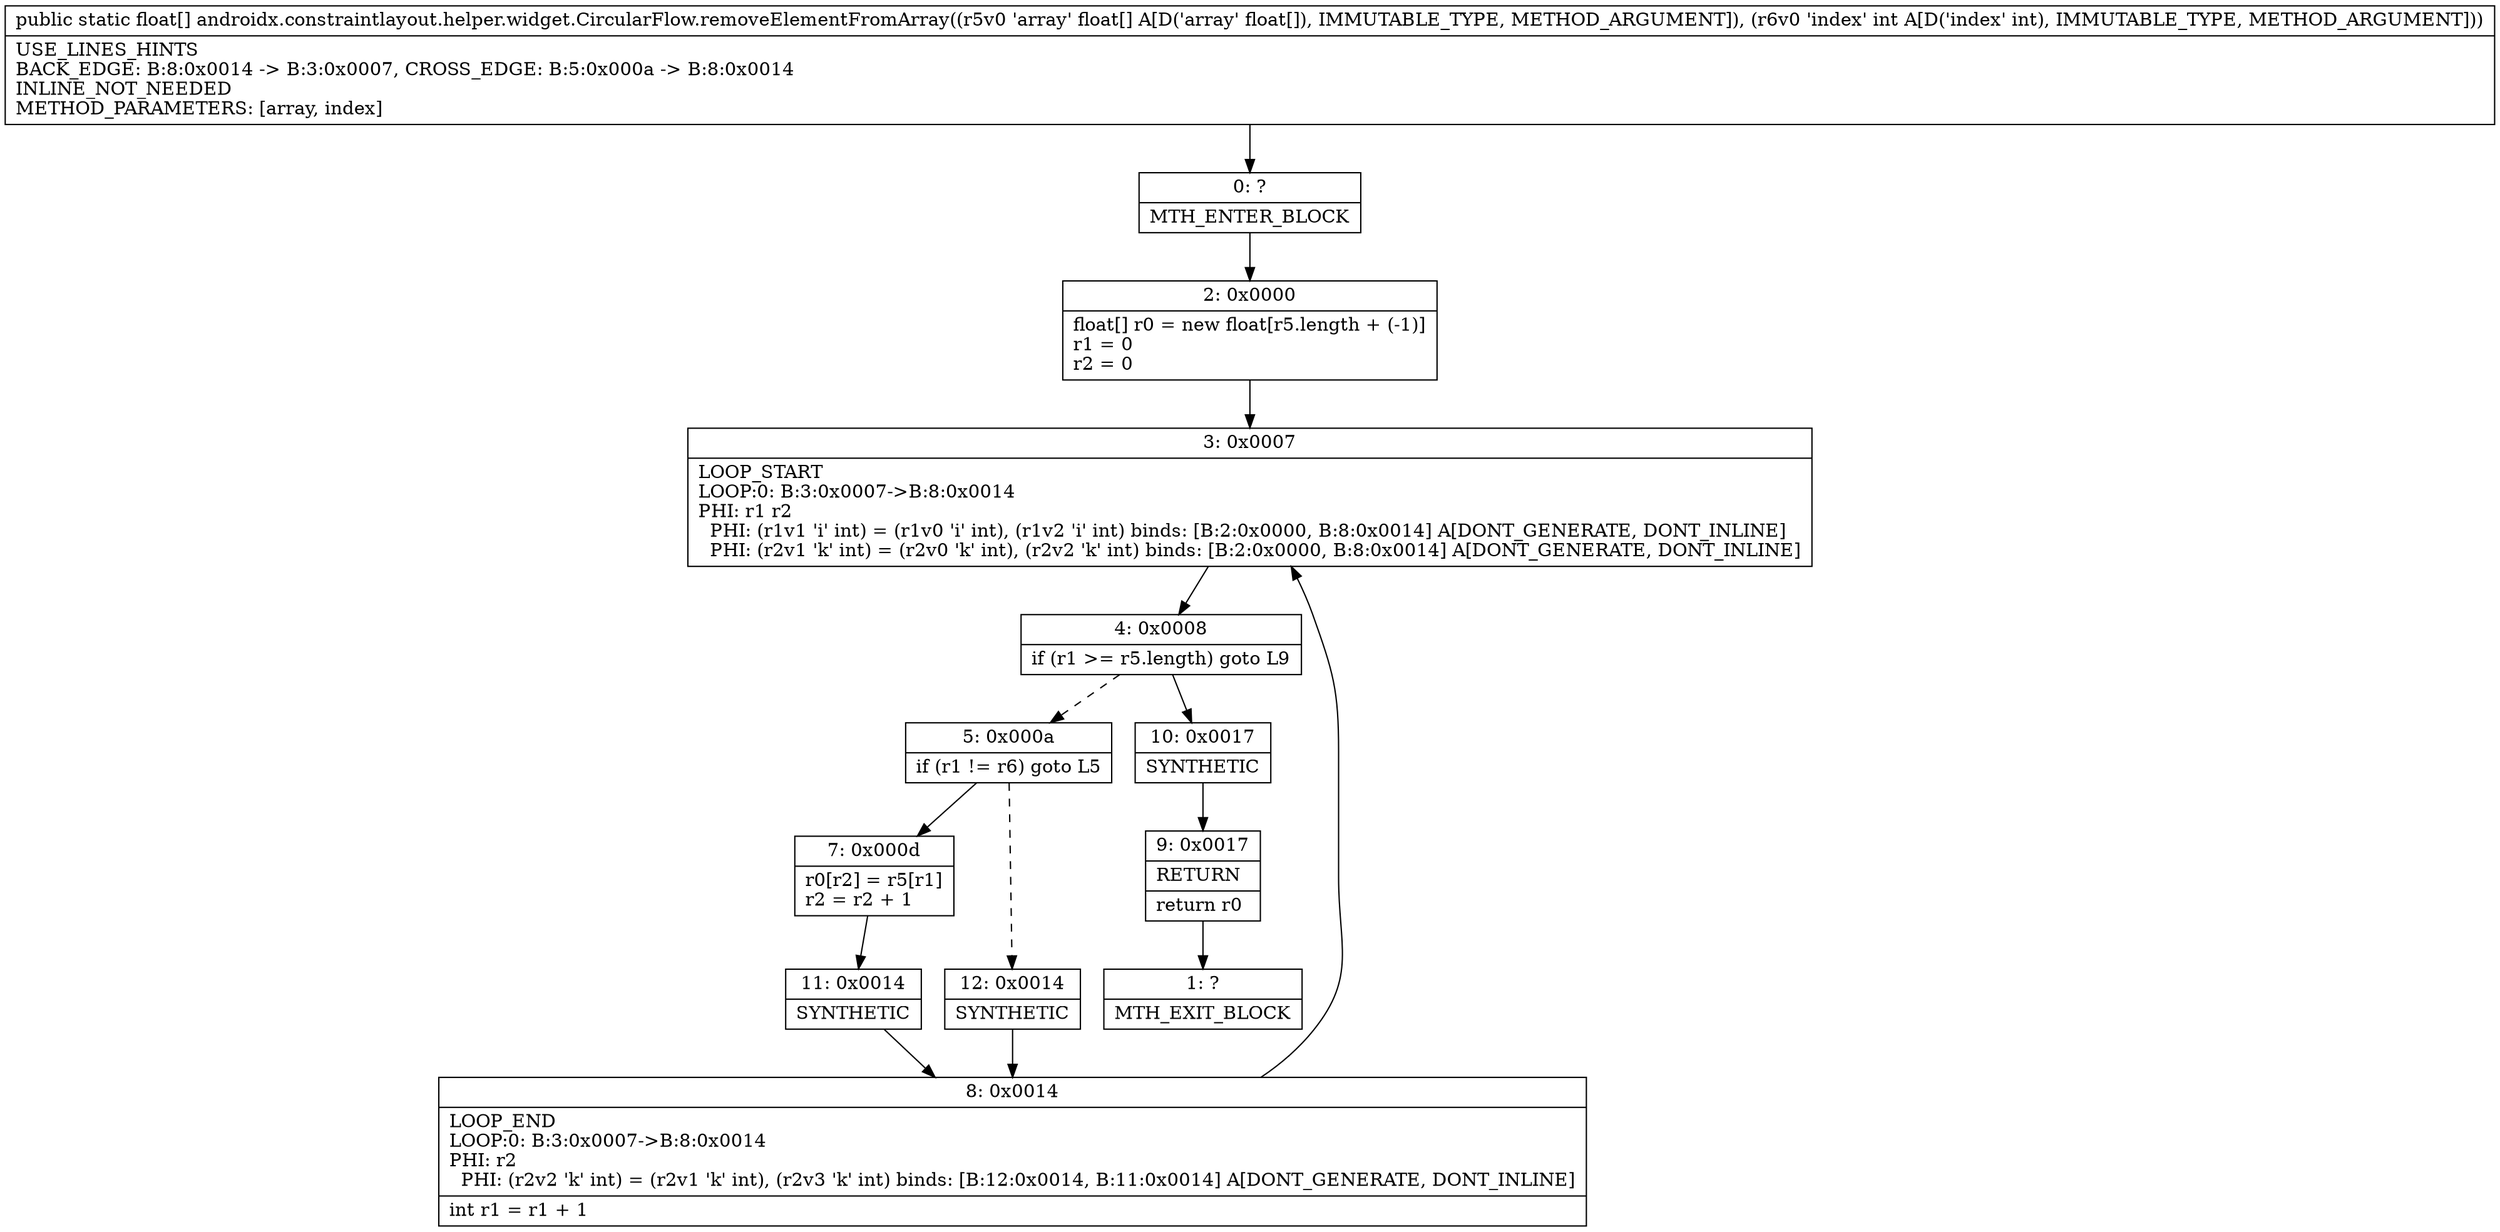 digraph "CFG forandroidx.constraintlayout.helper.widget.CircularFlow.removeElementFromArray([FI)[F" {
Node_0 [shape=record,label="{0\:\ ?|MTH_ENTER_BLOCK\l}"];
Node_2 [shape=record,label="{2\:\ 0x0000|float[] r0 = new float[r5.length + (\-1)]\lr1 = 0\lr2 = 0\l}"];
Node_3 [shape=record,label="{3\:\ 0x0007|LOOP_START\lLOOP:0: B:3:0x0007\-\>B:8:0x0014\lPHI: r1 r2 \l  PHI: (r1v1 'i' int) = (r1v0 'i' int), (r1v2 'i' int) binds: [B:2:0x0000, B:8:0x0014] A[DONT_GENERATE, DONT_INLINE]\l  PHI: (r2v1 'k' int) = (r2v0 'k' int), (r2v2 'k' int) binds: [B:2:0x0000, B:8:0x0014] A[DONT_GENERATE, DONT_INLINE]\l}"];
Node_4 [shape=record,label="{4\:\ 0x0008|if (r1 \>= r5.length) goto L9\l}"];
Node_5 [shape=record,label="{5\:\ 0x000a|if (r1 != r6) goto L5\l}"];
Node_7 [shape=record,label="{7\:\ 0x000d|r0[r2] = r5[r1]\lr2 = r2 + 1\l}"];
Node_11 [shape=record,label="{11\:\ 0x0014|SYNTHETIC\l}"];
Node_8 [shape=record,label="{8\:\ 0x0014|LOOP_END\lLOOP:0: B:3:0x0007\-\>B:8:0x0014\lPHI: r2 \l  PHI: (r2v2 'k' int) = (r2v1 'k' int), (r2v3 'k' int) binds: [B:12:0x0014, B:11:0x0014] A[DONT_GENERATE, DONT_INLINE]\l|int r1 = r1 + 1\l}"];
Node_12 [shape=record,label="{12\:\ 0x0014|SYNTHETIC\l}"];
Node_10 [shape=record,label="{10\:\ 0x0017|SYNTHETIC\l}"];
Node_9 [shape=record,label="{9\:\ 0x0017|RETURN\l|return r0\l}"];
Node_1 [shape=record,label="{1\:\ ?|MTH_EXIT_BLOCK\l}"];
MethodNode[shape=record,label="{public static float[] androidx.constraintlayout.helper.widget.CircularFlow.removeElementFromArray((r5v0 'array' float[] A[D('array' float[]), IMMUTABLE_TYPE, METHOD_ARGUMENT]), (r6v0 'index' int A[D('index' int), IMMUTABLE_TYPE, METHOD_ARGUMENT]))  | USE_LINES_HINTS\lBACK_EDGE: B:8:0x0014 \-\> B:3:0x0007, CROSS_EDGE: B:5:0x000a \-\> B:8:0x0014\lINLINE_NOT_NEEDED\lMETHOD_PARAMETERS: [array, index]\l}"];
MethodNode -> Node_0;Node_0 -> Node_2;
Node_2 -> Node_3;
Node_3 -> Node_4;
Node_4 -> Node_5[style=dashed];
Node_4 -> Node_10;
Node_5 -> Node_7;
Node_5 -> Node_12[style=dashed];
Node_7 -> Node_11;
Node_11 -> Node_8;
Node_8 -> Node_3;
Node_12 -> Node_8;
Node_10 -> Node_9;
Node_9 -> Node_1;
}

